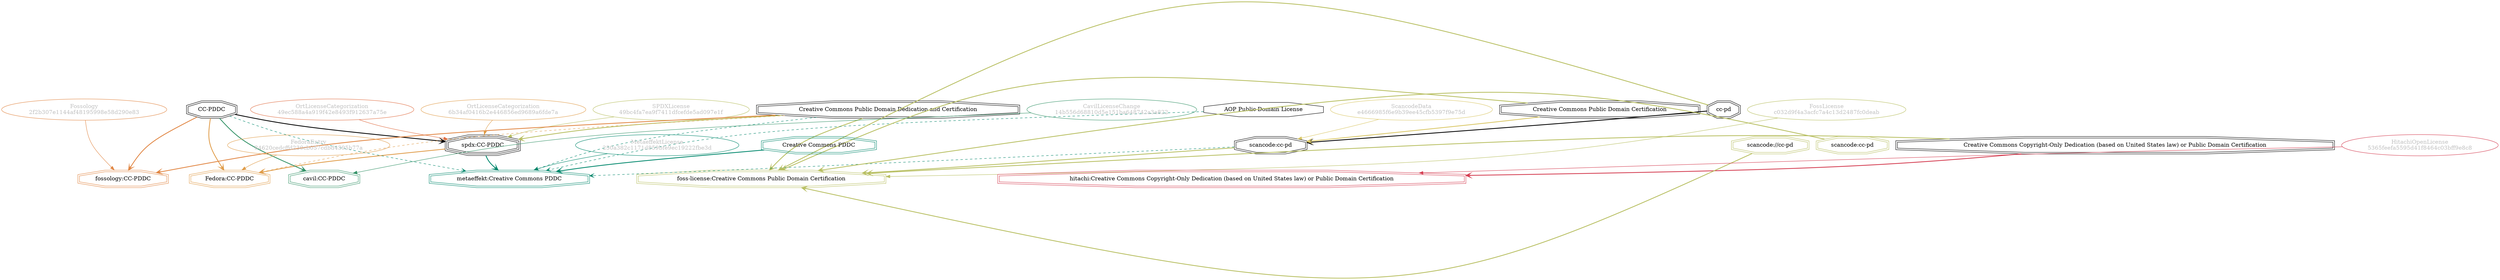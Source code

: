 strict digraph {
    node [shape=box];
    graph [splines=curved];
    1127 [label="SPDXLicense\n49bc4fa7ea9f7411dfcefde5ad097e1f"
         ,fontcolor=gray
         ,color="#b8bf62"
         ,fillcolor="beige;1"
         ,shape=ellipse];
    1128 [label="spdx:CC-PDDC"
         ,shape=tripleoctagon];
    1129 [label="CC-PDDC"
         ,shape=doubleoctagon];
    1130 [label="Creative Commons Public Domain Dedication and Certification"
         ,shape=doubleoctagon];
    6204 [label="FedoraEntry\n84620cedcffd230cb057cdbd4395b77a"
         ,fontcolor=gray
         ,color="#e09d4b"
         ,fillcolor="beige;1"
         ,shape=ellipse];
    6205 [label="Fedora:CC-PDDC"
         ,color="#e09d4b"
         ,shape=doubleoctagon];
    11726 [label="AOP Public Domain License"
          ,shape=octagon];
    13542 [label="ScancodeData\ne4666985f6e9b39ee45cfb5397f9e75d"
          ,fontcolor=gray
          ,color="#dac767"
          ,fillcolor="beige;1"
          ,shape=ellipse];
    13543 [label="scancode:cc-pd"
          ,shape=doubleoctagon];
    13544 [label="cc-pd"
          ,shape=doubleoctagon];
    13545 [label="Creative Commons Public Domain Certification"
          ,shape=doubleoctagon];
    27743 [label="Fossology\n2f2b307e1144af48195998e58d290e83"
          ,fontcolor=gray
          ,color="#e18745"
          ,fillcolor="beige;1"
          ,shape=ellipse];
    27744 [label="fossology:CC-PDDC"
          ,color="#e18745"
          ,shape=doubleoctagon];
    28612 [label="OrtLicenseCategorization\n49ec588a4a919f42e8493f912637a75e"
          ,fontcolor=gray
          ,color="#e06f45"
          ,fillcolor="beige;1"
          ,shape=ellipse];
    35430 [label="OrtLicenseCategorization\n6b34af0416b2e446856ed9689a6fde7a"
          ,fontcolor=gray
          ,color="#e09d4b"
          ,fillcolor="beige;1"
          ,shape=ellipse];
    36636 [label="CavilLicenseChange\n14b556d68810d5e151ba648742a3a822"
          ,fontcolor=gray
          ,color="#379469"
          ,fillcolor="beige;1"
          ,shape=ellipse];
    36637 [label="cavil:CC-PDDC"
          ,color="#379469"
          ,shape=doubleoctagon];
    40029 [label="MetaeffektLicense\n250a382c1171d859bfe9ec19222fbe3d"
          ,fontcolor=gray
          ,color="#00876c"
          ,fillcolor="beige;1"
          ,shape=ellipse];
    40030 [label="metaeffekt:Creative Commons PDDC"
          ,color="#00876c"
          ,shape=doubleoctagon];
    40031 [label="Creative Commons PDDC"
          ,color="#00876c"
          ,shape=doubleoctagon];
    50432 [label="FossLicense\nc032d9f4a3acfc7a4c13d2487fc0deab"
          ,fontcolor=gray
          ,color="#b8bf62"
          ,fillcolor="beige;1"
          ,shape=ellipse];
    50433 [label="foss-license:Creative Commons Public Domain Certification"
          ,color="#b8bf62"
          ,shape=doubleoctagon];
    50434 [label="Creative Commons Copyright-Only Dedication (based on United States law) or Public Domain Certification"
          ,shape=doubleoctagon];
    50435 [label="scancode://cc-pd"
          ,color="#b8bf62"
          ,shape=doubleoctagon];
    50436 [label="scancode:cc-pd"
          ,color="#b8bf62"
          ,shape=doubleoctagon];
    51385 [label="HitachiOpenLicense\n5365feefa5595d41f8464c03bff9e8c8"
          ,fontcolor=gray
          ,color="#d43d51"
          ,fillcolor="beige;1"
          ,shape=ellipse];
    51386 [label="hitachi:Creative Commons Copyright-Only Dedication (based on United States law) or Public Domain Certification"
          ,color="#d43d51"
          ,shape=doubleoctagon];
    1127 -> 1128 [weight=0.5
                 ,color="#b8bf62"];
    1128 -> 6205 [style=bold
                 ,arrowhead=vee
                 ,weight=0.7
                 ,color="#e09d4b"];
    1128 -> 40030 [style=bold
                  ,arrowhead=vee
                  ,weight=0.7
                  ,color="#00876c"];
    1129 -> 1128 [style=bold
                 ,arrowhead=vee
                 ,weight=0.7];
    1129 -> 6205 [style=bold
                 ,arrowhead=vee
                 ,weight=0.7
                 ,color="#e09d4b"];
    1129 -> 27744 [style=bold
                  ,arrowhead=vee
                  ,weight=0.7
                  ,color="#e18745"];
    1129 -> 36637 [style=bold
                  ,arrowhead=vee
                  ,weight=0.7
                  ,color="#379469"];
    1129 -> 36637 [style=bold
                  ,arrowhead=vee
                  ,weight=0.7
                  ,color="#379469"];
    1129 -> 40030 [style=dashed
                  ,arrowhead=vee
                  ,weight=0.5
                  ,color="#00876c"];
    1130 -> 1128 [style=bold
                 ,arrowhead=vee
                 ,weight=0.7
                 ,color="#b8bf62"];
    1130 -> 6205 [style=dashed
                 ,arrowhead=vee
                 ,weight=0.5
                 ,color="#e09d4b"];
    1130 -> 27744 [style=bold
                  ,arrowhead=vee
                  ,weight=0.7
                  ,color="#e18745"];
    1130 -> 40030 [style=dashed
                  ,arrowhead=vee
                  ,weight=0.5
                  ,color="#00876c"];
    1130 -> 50433 [style=bold
                  ,arrowhead=vee
                  ,weight=0.7
                  ,color="#b8bf62"];
    6204 -> 6205 [weight=0.5
                 ,color="#e09d4b"];
    11726 -> 40030 [style=dashed
                   ,arrowhead=vee
                   ,weight=0.5
                   ,color="#00876c"];
    13542 -> 13543 [weight=0.5
                   ,color="#dac767"];
    13543 -> 40030 [style=dashed
                   ,arrowhead=vee
                   ,weight=0.5
                   ,color="#00876c"];
    13543 -> 50433 [style=bold
                   ,arrowhead=vee
                   ,weight=0.7
                   ,color="#b8bf62"];
    13544 -> 13543 [style=bold
                   ,arrowhead=vee
                   ,weight=0.7];
    13544 -> 50433 [style=bold
                   ,arrowhead=vee
                   ,weight=0.7
                   ,color="#b8bf62"];
    13545 -> 13543 [style=bold
                   ,arrowhead=vee
                   ,weight=0.7
                   ,color="#dac767"];
    13545 -> 50433 [style=bold
                   ,arrowhead=vee
                   ,weight=0.7
                   ,color="#b8bf62"];
    27743 -> 27744 [weight=0.5
                   ,color="#e18745"];
    28612 -> 1128 [weight=0.5
                  ,color="#e06f45"];
    35430 -> 1128 [weight=0.5
                  ,color="#e09d4b"];
    36636 -> 36637 [weight=0.5
                   ,color="#379469"];
    40029 -> 40030 [weight=0.5
                   ,color="#00876c"];
    40031 -> 40030 [style=bold
                   ,arrowhead=vee
                   ,weight=0.7
                   ,color="#00876c"];
    50432 -> 50433 [weight=0.5
                   ,color="#b8bf62"];
    50434 -> 50433 [style=bold
                   ,arrowhead=vee
                   ,weight=0.7
                   ,color="#b8bf62"];
    50434 -> 51386 [style=bold
                   ,arrowhead=vee
                   ,weight=0.7
                   ,color="#d43d51"];
    50435 -> 50433 [style=bold
                   ,arrowhead=vee
                   ,weight=0.7
                   ,color="#b8bf62"];
    50436 -> 50433 [style=bold
                   ,arrowhead=vee
                   ,weight=0.7
                   ,color="#b8bf62"];
    51385 -> 51386 [weight=0.5
                   ,color="#d43d51"];
}

